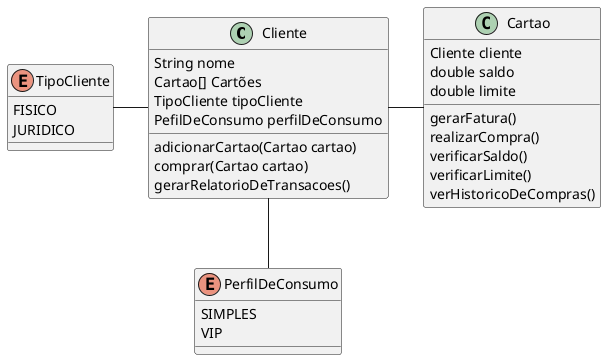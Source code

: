 @startuml GerenciamenteDeCartaoDeCredito
    Cliente - Cartao
    TipoCliente - Cliente
    Cliente -- PerfilDeConsumo

    enum PerfilDeConsumo {
        SIMPLES
        VIP
    }

    enum TipoCliente {
        FISICO
        JURIDICO
    }

    class Cliente {
        String nome
        Cartao[] Cartões
        TipoCliente tipoCliente
        PefilDeConsumo perfilDeConsumo
        adicionarCartao(Cartao cartao)
        comprar(Cartao cartao)
        gerarRelatorioDeTransacoes()
    }

    class Cartao {
        Cliente cliente
        double saldo
        double limite

        gerarFatura()
        realizarCompra()
        verificarSaldo()
        verificarLimite()
        verHistoricoDeCompras()
    }
@enduml